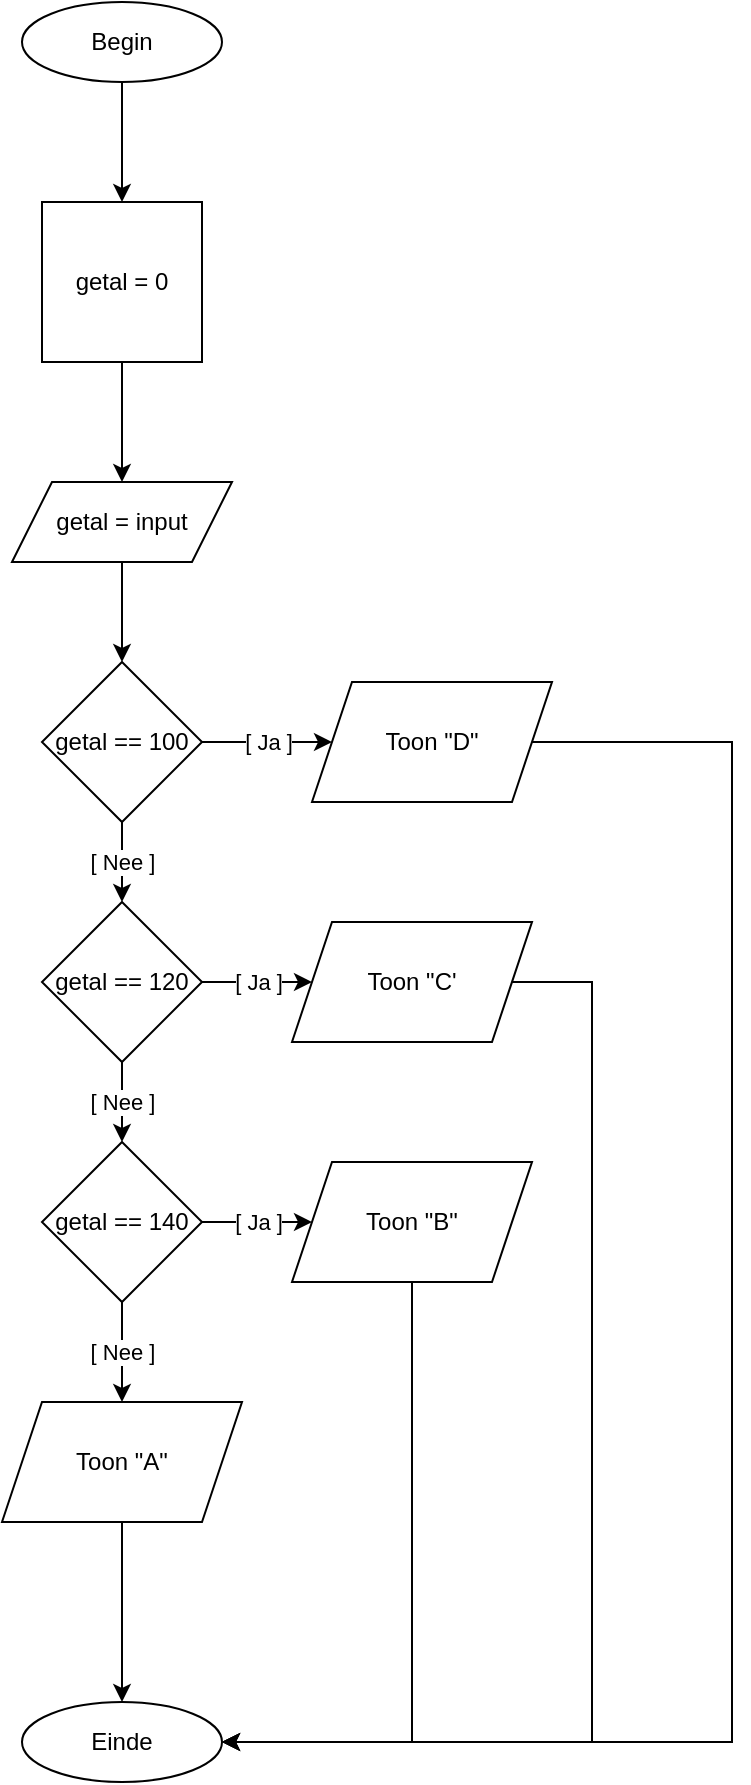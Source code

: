 <mxfile version="13.9.9" type="device"><diagram id="R-RDT_bLKXuXl7yccSlc" name="Page-1"><mxGraphModel dx="1662" dy="814" grid="1" gridSize="10" guides="1" tooltips="1" connect="1" arrows="1" fold="1" page="1" pageScale="1" pageWidth="850" pageHeight="1100" math="0" shadow="0"><root><mxCell id="0"/><mxCell id="1" parent="0"/><mxCell id="ONfYz28PtQYYZk4HGF5t-35" style="edgeStyle=orthogonalEdgeStyle;rounded=0;orthogonalLoop=1;jettySize=auto;html=1;" edge="1" parent="1" source="ONfYz28PtQYYZk4HGF5t-1" target="ONfYz28PtQYYZk4HGF5t-32"><mxGeometry relative="1" as="geometry"/></mxCell><mxCell id="ONfYz28PtQYYZk4HGF5t-1" value="Begin" style="ellipse;whiteSpace=wrap;html=1;" vertex="1" parent="1"><mxGeometry x="370" y="40" width="100" height="40" as="geometry"/></mxCell><mxCell id="ONfYz28PtQYYZk4HGF5t-5" style="edgeStyle=orthogonalEdgeStyle;rounded=0;orthogonalLoop=1;jettySize=auto;html=1;" edge="1" parent="1" source="ONfYz28PtQYYZk4HGF5t-2" target="ONfYz28PtQYYZk4HGF5t-4"><mxGeometry relative="1" as="geometry"/></mxCell><mxCell id="ONfYz28PtQYYZk4HGF5t-2" value="getal = input" style="shape=parallelogram;perimeter=parallelogramPerimeter;whiteSpace=wrap;html=1;fixedSize=1;" vertex="1" parent="1"><mxGeometry x="365" y="280" width="110" height="40" as="geometry"/></mxCell><mxCell id="ONfYz28PtQYYZk4HGF5t-7" value="[ Nee ]" style="edgeStyle=orthogonalEdgeStyle;rounded=0;orthogonalLoop=1;jettySize=auto;html=1;" edge="1" parent="1" source="ONfYz28PtQYYZk4HGF5t-4" target="ONfYz28PtQYYZk4HGF5t-6"><mxGeometry relative="1" as="geometry"/></mxCell><mxCell id="ONfYz28PtQYYZk4HGF5t-15" value="[ Ja ]" style="edgeStyle=orthogonalEdgeStyle;rounded=0;orthogonalLoop=1;jettySize=auto;html=1;" edge="1" parent="1" source="ONfYz28PtQYYZk4HGF5t-4" target="ONfYz28PtQYYZk4HGF5t-18"><mxGeometry relative="1" as="geometry"><mxPoint x="515" y="410" as="targetPoint"/></mxGeometry></mxCell><mxCell id="ONfYz28PtQYYZk4HGF5t-4" value="getal == 100" style="rhombus;whiteSpace=wrap;html=1;" vertex="1" parent="1"><mxGeometry x="380" y="370" width="80" height="80" as="geometry"/></mxCell><mxCell id="ONfYz28PtQYYZk4HGF5t-9" value="[ Nee ]" style="edgeStyle=orthogonalEdgeStyle;rounded=0;orthogonalLoop=1;jettySize=auto;html=1;" edge="1" parent="1" source="ONfYz28PtQYYZk4HGF5t-6" target="ONfYz28PtQYYZk4HGF5t-8"><mxGeometry relative="1" as="geometry"/></mxCell><mxCell id="ONfYz28PtQYYZk4HGF5t-21" value="[ Ja ]" style="edgeStyle=orthogonalEdgeStyle;rounded=0;orthogonalLoop=1;jettySize=auto;html=1;" edge="1" parent="1" source="ONfYz28PtQYYZk4HGF5t-6" target="ONfYz28PtQYYZk4HGF5t-19"><mxGeometry relative="1" as="geometry"/></mxCell><mxCell id="ONfYz28PtQYYZk4HGF5t-6" value="getal == 120" style="rhombus;whiteSpace=wrap;html=1;" vertex="1" parent="1"><mxGeometry x="380" y="490" width="80" height="80" as="geometry"/></mxCell><mxCell id="ONfYz28PtQYYZk4HGF5t-22" value="[ Ja ]" style="edgeStyle=orthogonalEdgeStyle;rounded=0;orthogonalLoop=1;jettySize=auto;html=1;" edge="1" parent="1" source="ONfYz28PtQYYZk4HGF5t-8" target="ONfYz28PtQYYZk4HGF5t-20"><mxGeometry relative="1" as="geometry"/></mxCell><mxCell id="ONfYz28PtQYYZk4HGF5t-24" value="[ Nee ]" style="edgeStyle=orthogonalEdgeStyle;rounded=0;orthogonalLoop=1;jettySize=auto;html=1;" edge="1" parent="1" source="ONfYz28PtQYYZk4HGF5t-8" target="ONfYz28PtQYYZk4HGF5t-23"><mxGeometry relative="1" as="geometry"/></mxCell><mxCell id="ONfYz28PtQYYZk4HGF5t-8" value="getal == 140" style="rhombus;whiteSpace=wrap;html=1;" vertex="1" parent="1"><mxGeometry x="380" y="610" width="80" height="80" as="geometry"/></mxCell><mxCell id="ONfYz28PtQYYZk4HGF5t-30" style="edgeStyle=orthogonalEdgeStyle;rounded=0;orthogonalLoop=1;jettySize=auto;html=1;" edge="1" parent="1" source="ONfYz28PtQYYZk4HGF5t-18" target="ONfYz28PtQYYZk4HGF5t-26"><mxGeometry relative="1" as="geometry"><Array as="points"><mxPoint x="725" y="410"/><mxPoint x="725" y="910"/></Array></mxGeometry></mxCell><mxCell id="ONfYz28PtQYYZk4HGF5t-18" value="Toon &quot;D&quot;" style="shape=parallelogram;perimeter=parallelogramPerimeter;whiteSpace=wrap;html=1;fixedSize=1;" vertex="1" parent="1"><mxGeometry x="515" y="380" width="120" height="60" as="geometry"/></mxCell><mxCell id="ONfYz28PtQYYZk4HGF5t-29" style="edgeStyle=orthogonalEdgeStyle;rounded=0;orthogonalLoop=1;jettySize=auto;html=1;" edge="1" parent="1" source="ONfYz28PtQYYZk4HGF5t-19" target="ONfYz28PtQYYZk4HGF5t-26"><mxGeometry relative="1" as="geometry"><Array as="points"><mxPoint x="655" y="530"/><mxPoint x="655" y="910"/></Array></mxGeometry></mxCell><mxCell id="ONfYz28PtQYYZk4HGF5t-19" value="Toon &quot;C'" style="shape=parallelogram;perimeter=parallelogramPerimeter;whiteSpace=wrap;html=1;fixedSize=1;" vertex="1" parent="1"><mxGeometry x="505" y="500" width="120" height="60" as="geometry"/></mxCell><mxCell id="ONfYz28PtQYYZk4HGF5t-28" style="edgeStyle=orthogonalEdgeStyle;rounded=0;orthogonalLoop=1;jettySize=auto;html=1;" edge="1" parent="1" source="ONfYz28PtQYYZk4HGF5t-20" target="ONfYz28PtQYYZk4HGF5t-26"><mxGeometry relative="1" as="geometry"><Array as="points"><mxPoint x="565" y="910"/></Array></mxGeometry></mxCell><mxCell id="ONfYz28PtQYYZk4HGF5t-20" value="Toon &quot;B&quot;" style="shape=parallelogram;perimeter=parallelogramPerimeter;whiteSpace=wrap;html=1;fixedSize=1;" vertex="1" parent="1"><mxGeometry x="505" y="620" width="120" height="60" as="geometry"/></mxCell><mxCell id="ONfYz28PtQYYZk4HGF5t-27" style="edgeStyle=orthogonalEdgeStyle;rounded=0;orthogonalLoop=1;jettySize=auto;html=1;" edge="1" parent="1" source="ONfYz28PtQYYZk4HGF5t-23" target="ONfYz28PtQYYZk4HGF5t-26"><mxGeometry relative="1" as="geometry"/></mxCell><mxCell id="ONfYz28PtQYYZk4HGF5t-23" value="Toon &quot;A&quot;" style="shape=parallelogram;perimeter=parallelogramPerimeter;whiteSpace=wrap;html=1;fixedSize=1;" vertex="1" parent="1"><mxGeometry x="360" y="740" width="120" height="60" as="geometry"/></mxCell><mxCell id="ONfYz28PtQYYZk4HGF5t-26" value="Einde" style="ellipse;whiteSpace=wrap;html=1;" vertex="1" parent="1"><mxGeometry x="370" y="890" width="100" height="40" as="geometry"/></mxCell><mxCell id="ONfYz28PtQYYZk4HGF5t-36" style="edgeStyle=orthogonalEdgeStyle;rounded=0;orthogonalLoop=1;jettySize=auto;html=1;" edge="1" parent="1" source="ONfYz28PtQYYZk4HGF5t-32" target="ONfYz28PtQYYZk4HGF5t-2"><mxGeometry relative="1" as="geometry"/></mxCell><mxCell id="ONfYz28PtQYYZk4HGF5t-32" value="getal = 0" style="whiteSpace=wrap;html=1;aspect=fixed;" vertex="1" parent="1"><mxGeometry x="380" y="140" width="80" height="80" as="geometry"/></mxCell></root></mxGraphModel></diagram></mxfile>
